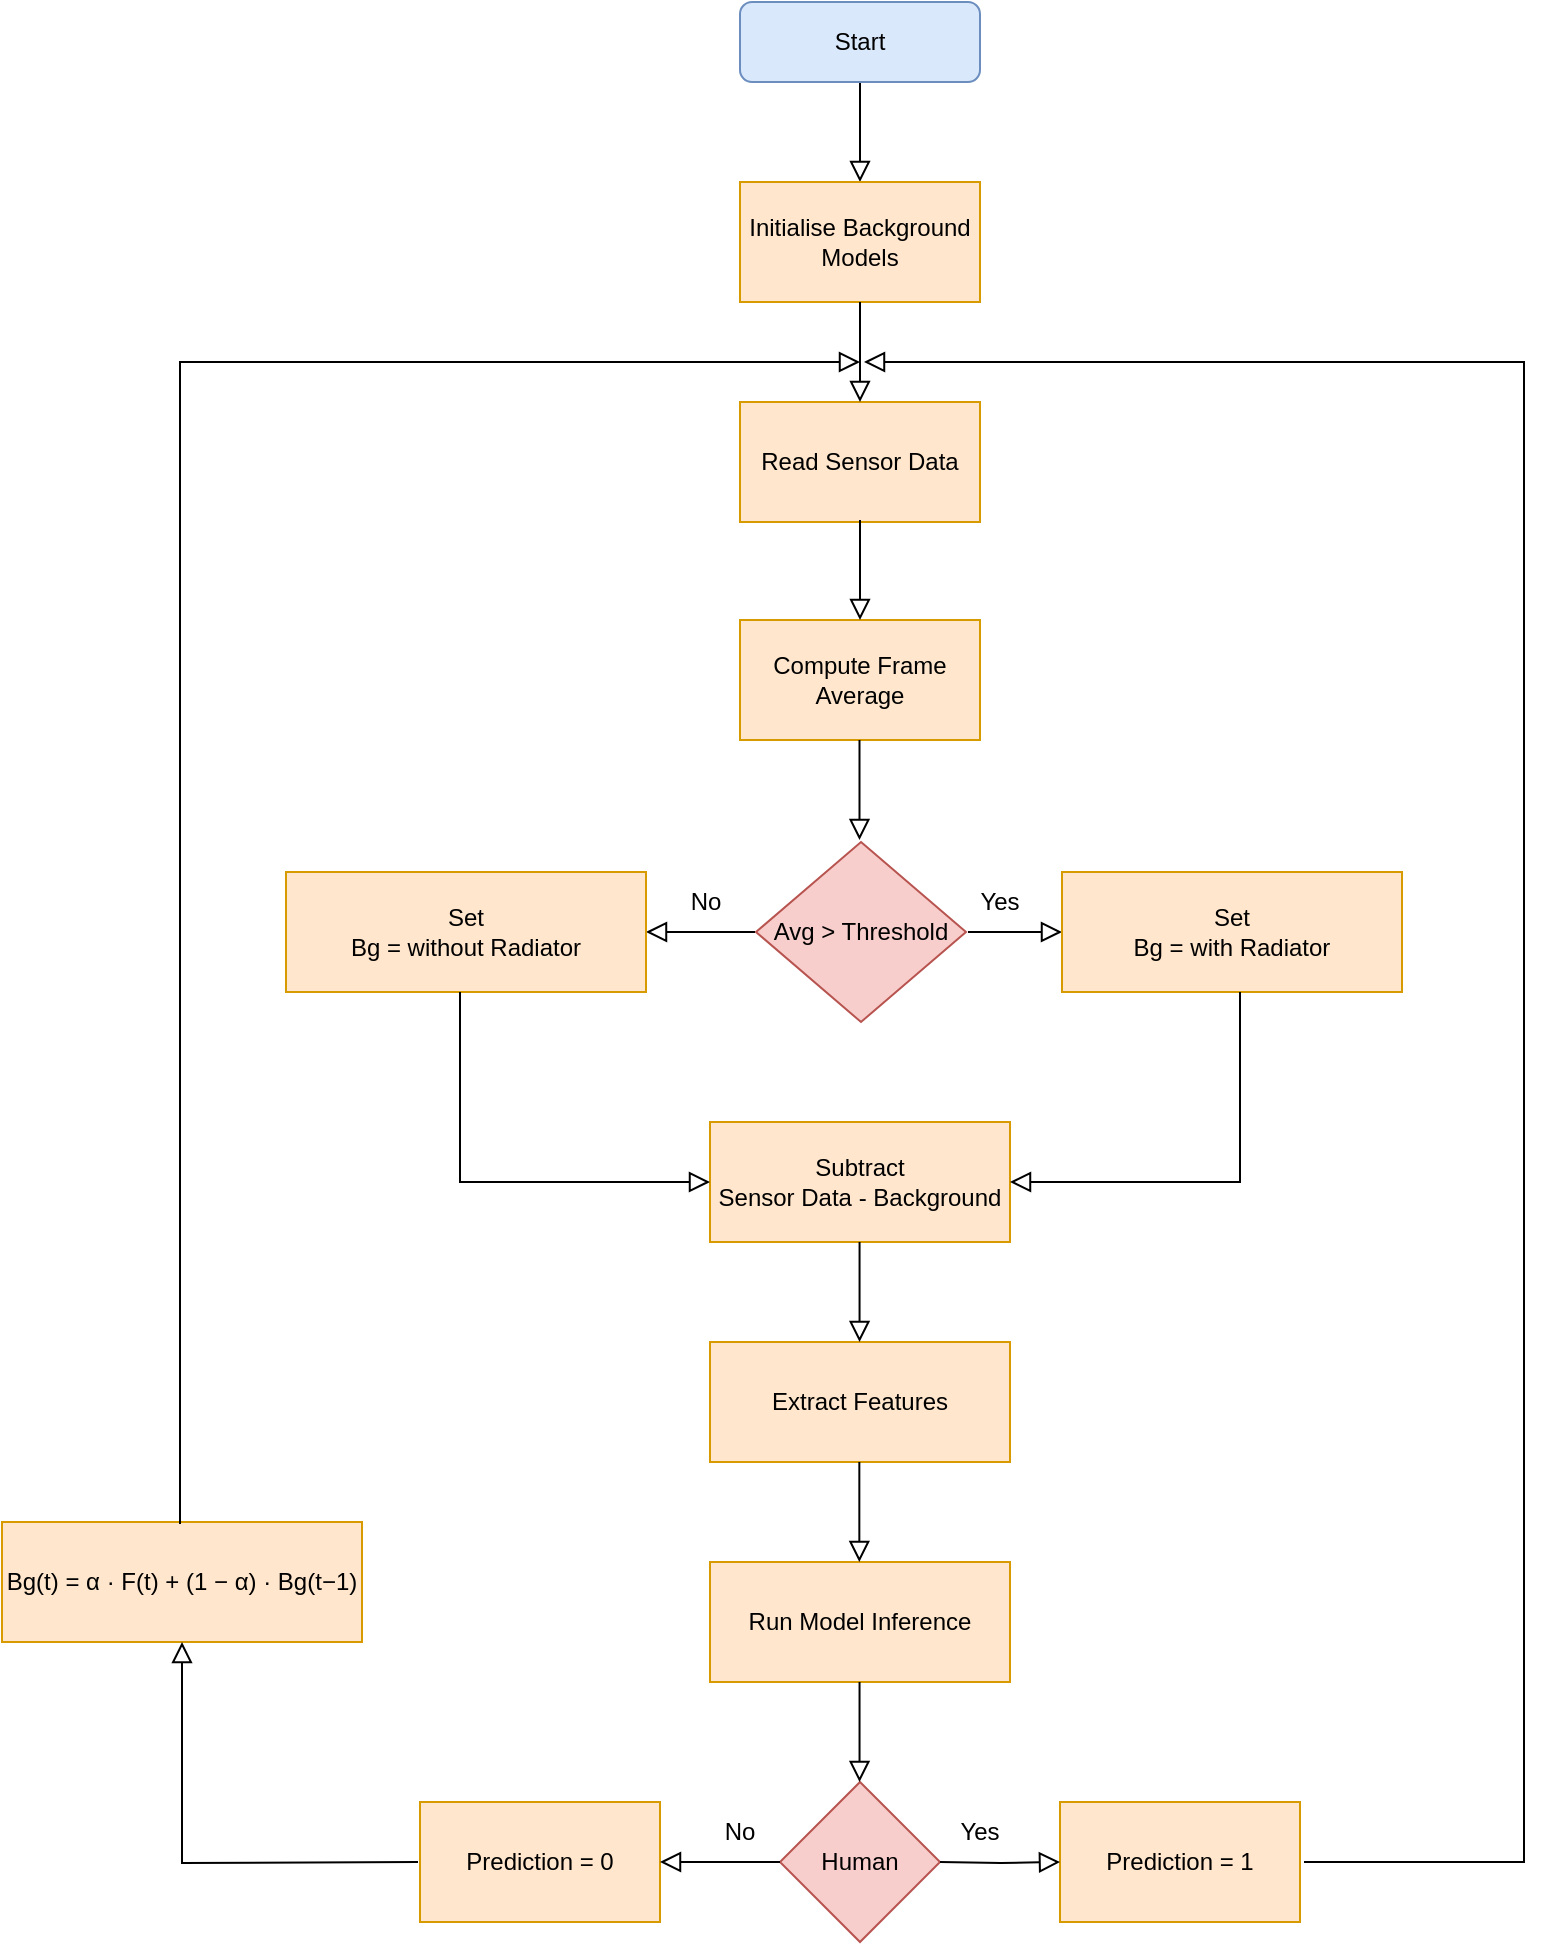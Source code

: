 <mxfile version="20.8.16" type="device"><diagram id="C5RBs43oDa-KdzZeNtuy" name="Page-1"><mxGraphModel dx="2495" dy="974" grid="1" gridSize="10" guides="1" tooltips="1" connect="1" arrows="1" fold="1" page="1" pageScale="1" pageWidth="827" pageHeight="1169" math="0" shadow="0"><root><mxCell id="WIyWlLk6GJQsqaUBKTNV-0"/><mxCell id="WIyWlLk6GJQsqaUBKTNV-1" parent="WIyWlLk6GJQsqaUBKTNV-0"/><mxCell id="WIyWlLk6GJQsqaUBKTNV-2" value="" style="rounded=0;html=1;jettySize=auto;orthogonalLoop=1;fontSize=11;endArrow=block;endFill=0;endSize=8;strokeWidth=1;shadow=0;labelBackgroundColor=none;edgeStyle=orthogonalEdgeStyle;" parent="WIyWlLk6GJQsqaUBKTNV-1" source="WIyWlLk6GJQsqaUBKTNV-3" edge="1"><mxGeometry relative="1" as="geometry"><mxPoint x="220" y="170" as="targetPoint"/></mxGeometry></mxCell><mxCell id="WIyWlLk6GJQsqaUBKTNV-3" value="Start" style="rounded=1;whiteSpace=wrap;html=1;fontSize=12;glass=0;strokeWidth=1;shadow=0;fillColor=#dae8fc;strokeColor=#6c8ebf;" parent="WIyWlLk6GJQsqaUBKTNV-1" vertex="1"><mxGeometry x="160" y="80" width="120" height="40" as="geometry"/></mxCell><mxCell id="MrPtZ7gU_NIHQzUCE5Px-10" value="Initialise Background Models" style="rounded=0;whiteSpace=wrap;html=1;fillColor=#ffe6cc;strokeColor=#d79b00;" parent="WIyWlLk6GJQsqaUBKTNV-1" vertex="1"><mxGeometry x="160" y="170" width="120" height="60" as="geometry"/></mxCell><mxCell id="MrPtZ7gU_NIHQzUCE5Px-11" value="Read Sensor Data" style="rounded=0;whiteSpace=wrap;html=1;fillColor=#ffe6cc;strokeColor=#d79b00;" parent="WIyWlLk6GJQsqaUBKTNV-1" vertex="1"><mxGeometry x="160" y="280" width="120" height="60" as="geometry"/></mxCell><mxCell id="MrPtZ7gU_NIHQzUCE5Px-12" value="" style="rounded=0;html=1;jettySize=auto;orthogonalLoop=1;fontSize=11;endArrow=block;endFill=0;endSize=8;strokeWidth=1;shadow=0;labelBackgroundColor=none;edgeStyle=orthogonalEdgeStyle;" parent="WIyWlLk6GJQsqaUBKTNV-1" edge="1"><mxGeometry relative="1" as="geometry"><mxPoint x="220" y="230" as="sourcePoint"/><mxPoint x="220" y="280" as="targetPoint"/></mxGeometry></mxCell><mxCell id="MrPtZ7gU_NIHQzUCE5Px-15" value="Compute Frame Average" style="rounded=0;whiteSpace=wrap;html=1;fillColor=#ffe6cc;strokeColor=#d79b00;" parent="WIyWlLk6GJQsqaUBKTNV-1" vertex="1"><mxGeometry x="160" y="389" width="120" height="60" as="geometry"/></mxCell><mxCell id="MrPtZ7gU_NIHQzUCE5Px-16" value="" style="rounded=0;html=1;jettySize=auto;orthogonalLoop=1;fontSize=11;endArrow=block;endFill=0;endSize=8;strokeWidth=1;shadow=0;labelBackgroundColor=none;edgeStyle=orthogonalEdgeStyle;" parent="WIyWlLk6GJQsqaUBKTNV-1" edge="1"><mxGeometry relative="1" as="geometry"><mxPoint x="220" y="339" as="sourcePoint"/><mxPoint x="220" y="389" as="targetPoint"/></mxGeometry></mxCell><mxCell id="MrPtZ7gU_NIHQzUCE5Px-17" value="Avg &amp;gt; Threshold" style="rhombus;whiteSpace=wrap;html=1;fillColor=#f8cecc;strokeColor=#b85450;" parent="WIyWlLk6GJQsqaUBKTNV-1" vertex="1"><mxGeometry x="168" y="500" width="105" height="90" as="geometry"/></mxCell><mxCell id="MrPtZ7gU_NIHQzUCE5Px-18" value="" style="rounded=0;html=1;jettySize=auto;orthogonalLoop=1;fontSize=11;endArrow=block;endFill=0;endSize=8;strokeWidth=1;shadow=0;labelBackgroundColor=none;edgeStyle=orthogonalEdgeStyle;" parent="WIyWlLk6GJQsqaUBKTNV-1" edge="1"><mxGeometry relative="1" as="geometry"><mxPoint x="219.75" y="449" as="sourcePoint"/><mxPoint x="219.75" y="499" as="targetPoint"/></mxGeometry></mxCell><mxCell id="MrPtZ7gU_NIHQzUCE5Px-19" value="" style="rounded=0;html=1;jettySize=auto;orthogonalLoop=1;fontSize=11;endArrow=block;endFill=0;endSize=8;strokeWidth=1;shadow=0;labelBackgroundColor=none;edgeStyle=orthogonalEdgeStyle;" parent="WIyWlLk6GJQsqaUBKTNV-1" edge="1"><mxGeometry relative="1" as="geometry"><mxPoint x="167.5" y="545" as="sourcePoint"/><mxPoint x="113" y="545" as="targetPoint"/></mxGeometry></mxCell><mxCell id="MrPtZ7gU_NIHQzUCE5Px-20" value="" style="rounded=0;html=1;jettySize=auto;orthogonalLoop=1;fontSize=11;endArrow=block;endFill=0;endSize=8;strokeWidth=1;shadow=0;labelBackgroundColor=none;edgeStyle=orthogonalEdgeStyle;exitX=1;exitY=0.5;exitDx=0;exitDy=0;" parent="WIyWlLk6GJQsqaUBKTNV-1" edge="1"><mxGeometry relative="1" as="geometry"><mxPoint x="274" y="545.0" as="sourcePoint"/><mxPoint x="321" y="545" as="targetPoint"/></mxGeometry></mxCell><mxCell id="MrPtZ7gU_NIHQzUCE5Px-21" value="Set &lt;br&gt;Bg = without Radiator" style="rounded=0;whiteSpace=wrap;html=1;fillColor=#ffe6cc;strokeColor=#d79b00;" parent="WIyWlLk6GJQsqaUBKTNV-1" vertex="1"><mxGeometry x="-67" y="515" width="180" height="60" as="geometry"/></mxCell><mxCell id="MrPtZ7gU_NIHQzUCE5Px-22" value="Set&lt;br&gt;Bg = with Radiator" style="rounded=0;whiteSpace=wrap;html=1;fillColor=#ffe6cc;strokeColor=#d79b00;" parent="WIyWlLk6GJQsqaUBKTNV-1" vertex="1"><mxGeometry x="321" y="515" width="170" height="60" as="geometry"/></mxCell><mxCell id="MrPtZ7gU_NIHQzUCE5Px-23" value="Yes" style="text;html=1;strokeColor=none;fillColor=none;align=center;verticalAlign=middle;whiteSpace=wrap;rounded=0;" parent="WIyWlLk6GJQsqaUBKTNV-1" vertex="1"><mxGeometry x="260" y="515" width="60" height="30" as="geometry"/></mxCell><mxCell id="MrPtZ7gU_NIHQzUCE5Px-24" value="No" style="text;html=1;strokeColor=none;fillColor=none;align=center;verticalAlign=middle;whiteSpace=wrap;rounded=0;" parent="WIyWlLk6GJQsqaUBKTNV-1" vertex="1"><mxGeometry x="113" y="515" width="60" height="30" as="geometry"/></mxCell><mxCell id="MrPtZ7gU_NIHQzUCE5Px-25" value="Subtract&lt;br&gt;Sensor Data - Background" style="rounded=0;whiteSpace=wrap;html=1;fillColor=#ffe6cc;strokeColor=#d79b00;" parent="WIyWlLk6GJQsqaUBKTNV-1" vertex="1"><mxGeometry x="145" y="640" width="150" height="60" as="geometry"/></mxCell><mxCell id="MrPtZ7gU_NIHQzUCE5Px-32" value="" style="rounded=0;html=1;jettySize=auto;orthogonalLoop=1;fontSize=11;endArrow=block;endFill=0;endSize=8;strokeWidth=1;shadow=0;labelBackgroundColor=none;edgeStyle=orthogonalEdgeStyle;entryX=0;entryY=0.5;entryDx=0;entryDy=0;" parent="WIyWlLk6GJQsqaUBKTNV-1" target="MrPtZ7gU_NIHQzUCE5Px-25" edge="1"><mxGeometry relative="1" as="geometry"><mxPoint x="20" y="580" as="sourcePoint"/><mxPoint x="29.76" y="625" as="targetPoint"/><Array as="points"><mxPoint x="20" y="575"/><mxPoint x="20" y="670"/></Array></mxGeometry></mxCell><mxCell id="MrPtZ7gU_NIHQzUCE5Px-33" value="" style="rounded=0;html=1;jettySize=auto;orthogonalLoop=1;fontSize=11;endArrow=block;endFill=0;endSize=8;strokeWidth=1;shadow=0;labelBackgroundColor=none;edgeStyle=orthogonalEdgeStyle;entryX=1;entryY=0.5;entryDx=0;entryDy=0;" parent="WIyWlLk6GJQsqaUBKTNV-1" target="MrPtZ7gU_NIHQzUCE5Px-25" edge="1"><mxGeometry relative="1" as="geometry"><mxPoint x="410" y="575" as="sourcePoint"/><mxPoint x="404.76" y="625" as="targetPoint"/><Array as="points"><mxPoint x="410" y="575"/><mxPoint x="410" y="670"/></Array></mxGeometry></mxCell><mxCell id="MrPtZ7gU_NIHQzUCE5Px-34" value="Extract Features" style="rounded=0;whiteSpace=wrap;html=1;fillColor=#ffe6cc;strokeColor=#d79b00;" parent="WIyWlLk6GJQsqaUBKTNV-1" vertex="1"><mxGeometry x="145" y="750" width="150" height="60" as="geometry"/></mxCell><mxCell id="MrPtZ7gU_NIHQzUCE5Px-35" value="" style="rounded=0;html=1;jettySize=auto;orthogonalLoop=1;fontSize=11;endArrow=block;endFill=0;endSize=8;strokeWidth=1;shadow=0;labelBackgroundColor=none;edgeStyle=orthogonalEdgeStyle;" parent="WIyWlLk6GJQsqaUBKTNV-1" edge="1"><mxGeometry relative="1" as="geometry"><mxPoint x="219.78" y="700" as="sourcePoint"/><mxPoint x="219.78" y="750" as="targetPoint"/></mxGeometry></mxCell><mxCell id="MrPtZ7gU_NIHQzUCE5Px-36" value="Run Model Inference" style="rounded=0;whiteSpace=wrap;html=1;fillColor=#ffe6cc;strokeColor=#d79b00;" parent="WIyWlLk6GJQsqaUBKTNV-1" vertex="1"><mxGeometry x="145" y="860" width="150" height="60" as="geometry"/></mxCell><mxCell id="MrPtZ7gU_NIHQzUCE5Px-37" value="" style="rounded=0;html=1;jettySize=auto;orthogonalLoop=1;fontSize=11;endArrow=block;endFill=0;endSize=8;strokeWidth=1;shadow=0;labelBackgroundColor=none;edgeStyle=orthogonalEdgeStyle;" parent="WIyWlLk6GJQsqaUBKTNV-1" edge="1"><mxGeometry relative="1" as="geometry"><mxPoint x="219.67" y="810" as="sourcePoint"/><mxPoint x="219.67" y="860" as="targetPoint"/></mxGeometry></mxCell><mxCell id="MrPtZ7gU_NIHQzUCE5Px-38" value="Human" style="rhombus;whiteSpace=wrap;html=1;fillColor=#f8cecc;strokeColor=#b85450;" parent="WIyWlLk6GJQsqaUBKTNV-1" vertex="1"><mxGeometry x="180" y="970" width="80" height="80" as="geometry"/></mxCell><mxCell id="MrPtZ7gU_NIHQzUCE5Px-39" value="" style="rounded=0;html=1;jettySize=auto;orthogonalLoop=1;fontSize=11;endArrow=block;endFill=0;endSize=8;strokeWidth=1;shadow=0;labelBackgroundColor=none;edgeStyle=orthogonalEdgeStyle;" parent="WIyWlLk6GJQsqaUBKTNV-1" edge="1"><mxGeometry relative="1" as="geometry"><mxPoint x="219.77" y="920" as="sourcePoint"/><mxPoint x="219.77" y="970" as="targetPoint"/></mxGeometry></mxCell><mxCell id="MrPtZ7gU_NIHQzUCE5Px-40" value="Prediction = 1" style="rounded=0;whiteSpace=wrap;html=1;fillColor=#ffe6cc;strokeColor=#d79b00;" parent="WIyWlLk6GJQsqaUBKTNV-1" vertex="1"><mxGeometry x="320" y="980" width="120" height="60" as="geometry"/></mxCell><mxCell id="MrPtZ7gU_NIHQzUCE5Px-41" value="Prediction = 0" style="rounded=0;whiteSpace=wrap;html=1;fillColor=#ffe6cc;strokeColor=#d79b00;" parent="WIyWlLk6GJQsqaUBKTNV-1" vertex="1"><mxGeometry y="980" width="120" height="60" as="geometry"/></mxCell><mxCell id="MrPtZ7gU_NIHQzUCE5Px-42" value="" style="rounded=0;html=1;jettySize=auto;orthogonalLoop=1;fontSize=11;endArrow=block;endFill=0;endSize=8;strokeWidth=1;shadow=0;labelBackgroundColor=none;edgeStyle=orthogonalEdgeStyle;entryX=1;entryY=0.5;entryDx=0;entryDy=0;exitX=0;exitY=0.5;exitDx=0;exitDy=0;" parent="WIyWlLk6GJQsqaUBKTNV-1" source="MrPtZ7gU_NIHQzUCE5Px-38" target="MrPtZ7gU_NIHQzUCE5Px-41" edge="1"><mxGeometry relative="1" as="geometry"><mxPoint x="229.77" y="930" as="sourcePoint"/><mxPoint x="229.77" y="980" as="targetPoint"/></mxGeometry></mxCell><mxCell id="MrPtZ7gU_NIHQzUCE5Px-43" value="" style="rounded=0;html=1;jettySize=auto;orthogonalLoop=1;fontSize=11;endArrow=block;endFill=0;endSize=8;strokeWidth=1;shadow=0;labelBackgroundColor=none;edgeStyle=orthogonalEdgeStyle;entryX=0;entryY=0.5;entryDx=0;entryDy=0;" parent="WIyWlLk6GJQsqaUBKTNV-1" target="MrPtZ7gU_NIHQzUCE5Px-40" edge="1"><mxGeometry relative="1" as="geometry"><mxPoint x="260" y="1010" as="sourcePoint"/><mxPoint x="130" y="1020" as="targetPoint"/></mxGeometry></mxCell><mxCell id="MrPtZ7gU_NIHQzUCE5Px-44" value="Yes" style="text;html=1;strokeColor=none;fillColor=none;align=center;verticalAlign=middle;whiteSpace=wrap;rounded=0;" parent="WIyWlLk6GJQsqaUBKTNV-1" vertex="1"><mxGeometry x="250" y="980" width="60" height="30" as="geometry"/></mxCell><mxCell id="MrPtZ7gU_NIHQzUCE5Px-46" value="No" style="text;html=1;strokeColor=none;fillColor=none;align=center;verticalAlign=middle;whiteSpace=wrap;rounded=0;" parent="WIyWlLk6GJQsqaUBKTNV-1" vertex="1"><mxGeometry x="130" y="980" width="60" height="30" as="geometry"/></mxCell><mxCell id="MrPtZ7gU_NIHQzUCE5Px-48" value="" style="rounded=0;html=1;jettySize=auto;orthogonalLoop=1;fontSize=11;endArrow=block;endFill=0;endSize=8;strokeWidth=1;shadow=0;labelBackgroundColor=none;edgeStyle=orthogonalEdgeStyle;" parent="WIyWlLk6GJQsqaUBKTNV-1" edge="1"><mxGeometry relative="1" as="geometry"><mxPoint x="442" y="1010" as="sourcePoint"/><mxPoint x="222" y="260" as="targetPoint"/><Array as="points"><mxPoint x="552" y="1010"/><mxPoint x="552" y="260"/><mxPoint x="492" y="260"/></Array></mxGeometry></mxCell><mxCell id="MrPtZ7gU_NIHQzUCE5Px-49" value="&lt;div&gt;Bg(t) = α · F(t) + (1 − α) · Bg(t−1)&lt;/div&gt;" style="rounded=0;whiteSpace=wrap;html=1;fillColor=#ffe6cc;strokeColor=#d79b00;" parent="WIyWlLk6GJQsqaUBKTNV-1" vertex="1"><mxGeometry x="-209" y="840" width="180" height="60" as="geometry"/></mxCell><mxCell id="MrPtZ7gU_NIHQzUCE5Px-50" value="" style="rounded=0;html=1;jettySize=auto;orthogonalLoop=1;fontSize=11;endArrow=block;endFill=0;endSize=8;strokeWidth=1;shadow=0;labelBackgroundColor=none;edgeStyle=orthogonalEdgeStyle;entryX=0.5;entryY=1;entryDx=0;entryDy=0;" parent="WIyWlLk6GJQsqaUBKTNV-1" target="MrPtZ7gU_NIHQzUCE5Px-49" edge="1"><mxGeometry relative="1" as="geometry"><mxPoint x="-1.0" y="1010" as="sourcePoint"/><mxPoint x="-1.0" y="1060" as="targetPoint"/></mxGeometry></mxCell><mxCell id="MrPtZ7gU_NIHQzUCE5Px-51" value="" style="rounded=0;html=1;jettySize=auto;orthogonalLoop=1;fontSize=11;endArrow=block;endFill=0;endSize=8;strokeWidth=1;shadow=0;labelBackgroundColor=none;edgeStyle=orthogonalEdgeStyle;" parent="WIyWlLk6GJQsqaUBKTNV-1" edge="1"><mxGeometry relative="1" as="geometry"><mxPoint x="-120" y="840" as="sourcePoint"/><mxPoint x="220" y="260" as="targetPoint"/><Array as="points"><mxPoint x="-120" y="841"/><mxPoint x="-120" y="260"/></Array></mxGeometry></mxCell></root></mxGraphModel></diagram></mxfile>